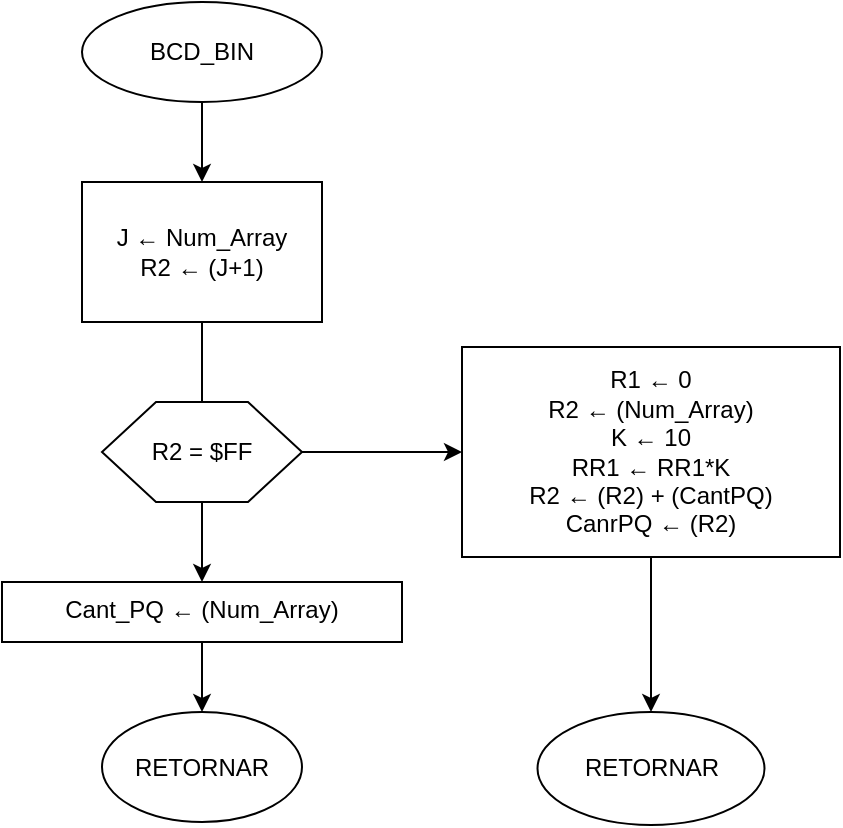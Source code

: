 <mxfile version="14.3.1" type="device"><diagram id="ULdq8kkHDNtgn5IllH6p" name="Page-1"><mxGraphModel dx="1255" dy="815" grid="1" gridSize="10" guides="1" tooltips="1" connect="1" arrows="1" fold="1" page="1" pageScale="1" pageWidth="850" pageHeight="1100" math="0" shadow="0"><root><mxCell id="0"/><mxCell id="1" parent="0"/><mxCell id="YKfk3LzoxeLEPK2UJ-fN-3" value="" style="edgeStyle=orthogonalEdgeStyle;rounded=0;orthogonalLoop=1;jettySize=auto;html=1;" edge="1" parent="1" source="YKfk3LzoxeLEPK2UJ-fN-1" target="YKfk3LzoxeLEPK2UJ-fN-2"><mxGeometry relative="1" as="geometry"/></mxCell><mxCell id="YKfk3LzoxeLEPK2UJ-fN-1" value="BCD_BIN" style="ellipse;whiteSpace=wrap;html=1;" vertex="1" parent="1"><mxGeometry x="100" y="140" width="120" height="50" as="geometry"/></mxCell><mxCell id="YKfk3LzoxeLEPK2UJ-fN-15" value="" style="edgeStyle=orthogonalEdgeStyle;rounded=0;orthogonalLoop=1;jettySize=auto;html=1;" edge="1" parent="1" source="YKfk3LzoxeLEPK2UJ-fN-2" target="YKfk3LzoxeLEPK2UJ-fN-5"><mxGeometry relative="1" as="geometry"/></mxCell><mxCell id="YKfk3LzoxeLEPK2UJ-fN-2" value="&lt;div&gt;J ← Num_Array&lt;/div&gt;&lt;div&gt;R2 ← (J+1)&lt;/div&gt;" style="whiteSpace=wrap;html=1;" vertex="1" parent="1"><mxGeometry x="100" y="230" width="120" height="70" as="geometry"/></mxCell><mxCell id="YKfk3LzoxeLEPK2UJ-fN-8" value="" style="edgeStyle=orthogonalEdgeStyle;rounded=0;orthogonalLoop=1;jettySize=auto;html=1;" edge="1" parent="1" source="YKfk3LzoxeLEPK2UJ-fN-4" target="YKfk3LzoxeLEPK2UJ-fN-7"><mxGeometry relative="1" as="geometry"/></mxCell><mxCell id="YKfk3LzoxeLEPK2UJ-fN-4" value="" style="verticalLabelPosition=bottom;verticalAlign=top;html=1;shape=hexagon;perimeter=hexagonPerimeter2;arcSize=6;size=0.27;" vertex="1" parent="1"><mxGeometry x="110" y="340" width="100" height="50" as="geometry"/></mxCell><mxCell id="YKfk3LzoxeLEPK2UJ-fN-12" value="" style="edgeStyle=orthogonalEdgeStyle;rounded=0;orthogonalLoop=1;jettySize=auto;html=1;" edge="1" parent="1" source="YKfk3LzoxeLEPK2UJ-fN-5" target="YKfk3LzoxeLEPK2UJ-fN-11"><mxGeometry relative="1" as="geometry"/></mxCell><mxCell id="YKfk3LzoxeLEPK2UJ-fN-5" value="R2 = $FF" style="text;html=1;strokeColor=none;fillColor=none;align=center;verticalAlign=middle;whiteSpace=wrap;rounded=0;" vertex="1" parent="1"><mxGeometry x="110" y="355" width="100" height="20" as="geometry"/></mxCell><mxCell id="YKfk3LzoxeLEPK2UJ-fN-10" value="" style="edgeStyle=orthogonalEdgeStyle;rounded=0;orthogonalLoop=1;jettySize=auto;html=1;" edge="1" parent="1" source="YKfk3LzoxeLEPK2UJ-fN-7" target="YKfk3LzoxeLEPK2UJ-fN-9"><mxGeometry relative="1" as="geometry"/></mxCell><mxCell id="YKfk3LzoxeLEPK2UJ-fN-7" value="Cant_PQ ← (Num_Array)" style="whiteSpace=wrap;html=1;verticalAlign=top;arcSize=6;" vertex="1" parent="1"><mxGeometry x="60" y="430" width="200" height="30" as="geometry"/></mxCell><mxCell id="YKfk3LzoxeLEPK2UJ-fN-9" value="&lt;div&gt;&lt;br&gt;&lt;/div&gt;&lt;div&gt;RETORNAR&lt;br&gt;&lt;/div&gt;" style="ellipse;whiteSpace=wrap;html=1;verticalAlign=top;arcSize=6;" vertex="1" parent="1"><mxGeometry x="110" y="495" width="100" height="55" as="geometry"/></mxCell><mxCell id="YKfk3LzoxeLEPK2UJ-fN-14" value="" style="edgeStyle=orthogonalEdgeStyle;rounded=0;orthogonalLoop=1;jettySize=auto;html=1;" edge="1" parent="1" source="YKfk3LzoxeLEPK2UJ-fN-11" target="YKfk3LzoxeLEPK2UJ-fN-13"><mxGeometry relative="1" as="geometry"/></mxCell><mxCell id="YKfk3LzoxeLEPK2UJ-fN-11" value="&lt;div&gt;R1 ← 0&lt;/div&gt;&lt;div&gt;R2 ← (Num_Array)&lt;/div&gt;&lt;div&gt;K ← 10&lt;/div&gt;&lt;div&gt;RR1 ← RR1*K&lt;/div&gt;&lt;div&gt;R2 ← (R2) + (CantPQ)&lt;/div&gt;&lt;div&gt;CanrPQ ← (R2)&lt;br&gt;&lt;/div&gt;" style="whiteSpace=wrap;html=1;" vertex="1" parent="1"><mxGeometry x="290" y="312.5" width="189" height="105" as="geometry"/></mxCell><mxCell id="YKfk3LzoxeLEPK2UJ-fN-13" value="RETORNAR" style="ellipse;whiteSpace=wrap;html=1;" vertex="1" parent="1"><mxGeometry x="327.75" y="495" width="113.5" height="56.5" as="geometry"/></mxCell></root></mxGraphModel></diagram></mxfile>